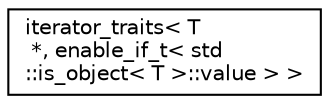 digraph "Graphical Class Hierarchy"
{
 // LATEX_PDF_SIZE
  edge [fontname="Helvetica",fontsize="10",labelfontname="Helvetica",labelfontsize="10"];
  node [fontname="Helvetica",fontsize="10",shape=record];
  rankdir="LR";
  Node0 [label="iterator_traits\< T\l *, enable_if_t\< std\l::is_object\< T \>::value \> \>",height=0.2,width=0.4,color="black", fillcolor="white", style="filled",URL="$structdetail_1_1iterator__traits_3_01T_01_5_00_01enable__if__t_3_01std_1_1is__object_3_01T_01_4_1_1value_01_4_01_4.html",tooltip=" "];
}
